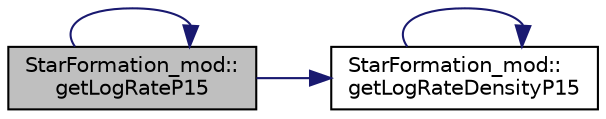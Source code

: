 digraph "StarFormation_mod::getLogRateP15"
{
 // LATEX_PDF_SIZE
  edge [fontname="Helvetica",fontsize="10",labelfontname="Helvetica",labelfontsize="10"];
  node [fontname="Helvetica",fontsize="10",shape=record];
  rankdir="LR";
  Node1 [label="StarFormation_mod::\lgetLogRateP15",height=0.2,width=0.4,color="black", fillcolor="grey75", style="filled", fontcolor="black",tooltip="Return the cosmic formation rate according to the work of Petrosian et al. (2015)."];
  Node1 -> Node2 [color="midnightblue",fontsize="10",style="solid",fontname="Helvetica"];
  Node2 [label="StarFormation_mod::\lgetLogRateDensityP15",height=0.2,width=0.4,color="black", fillcolor="white", style="filled",URL="$namespaceStarFormation__mod.html#af4747645a5e9ddbb39fab76012d1487d",tooltip="Return GRBFR density based on the formation rate estimates of Petrosian et al (2015)."];
  Node2 -> Node2 [color="midnightblue",fontsize="10",style="solid",fontname="Helvetica"];
  Node1 -> Node1 [color="midnightblue",fontsize="10",style="solid",fontname="Helvetica"];
}
